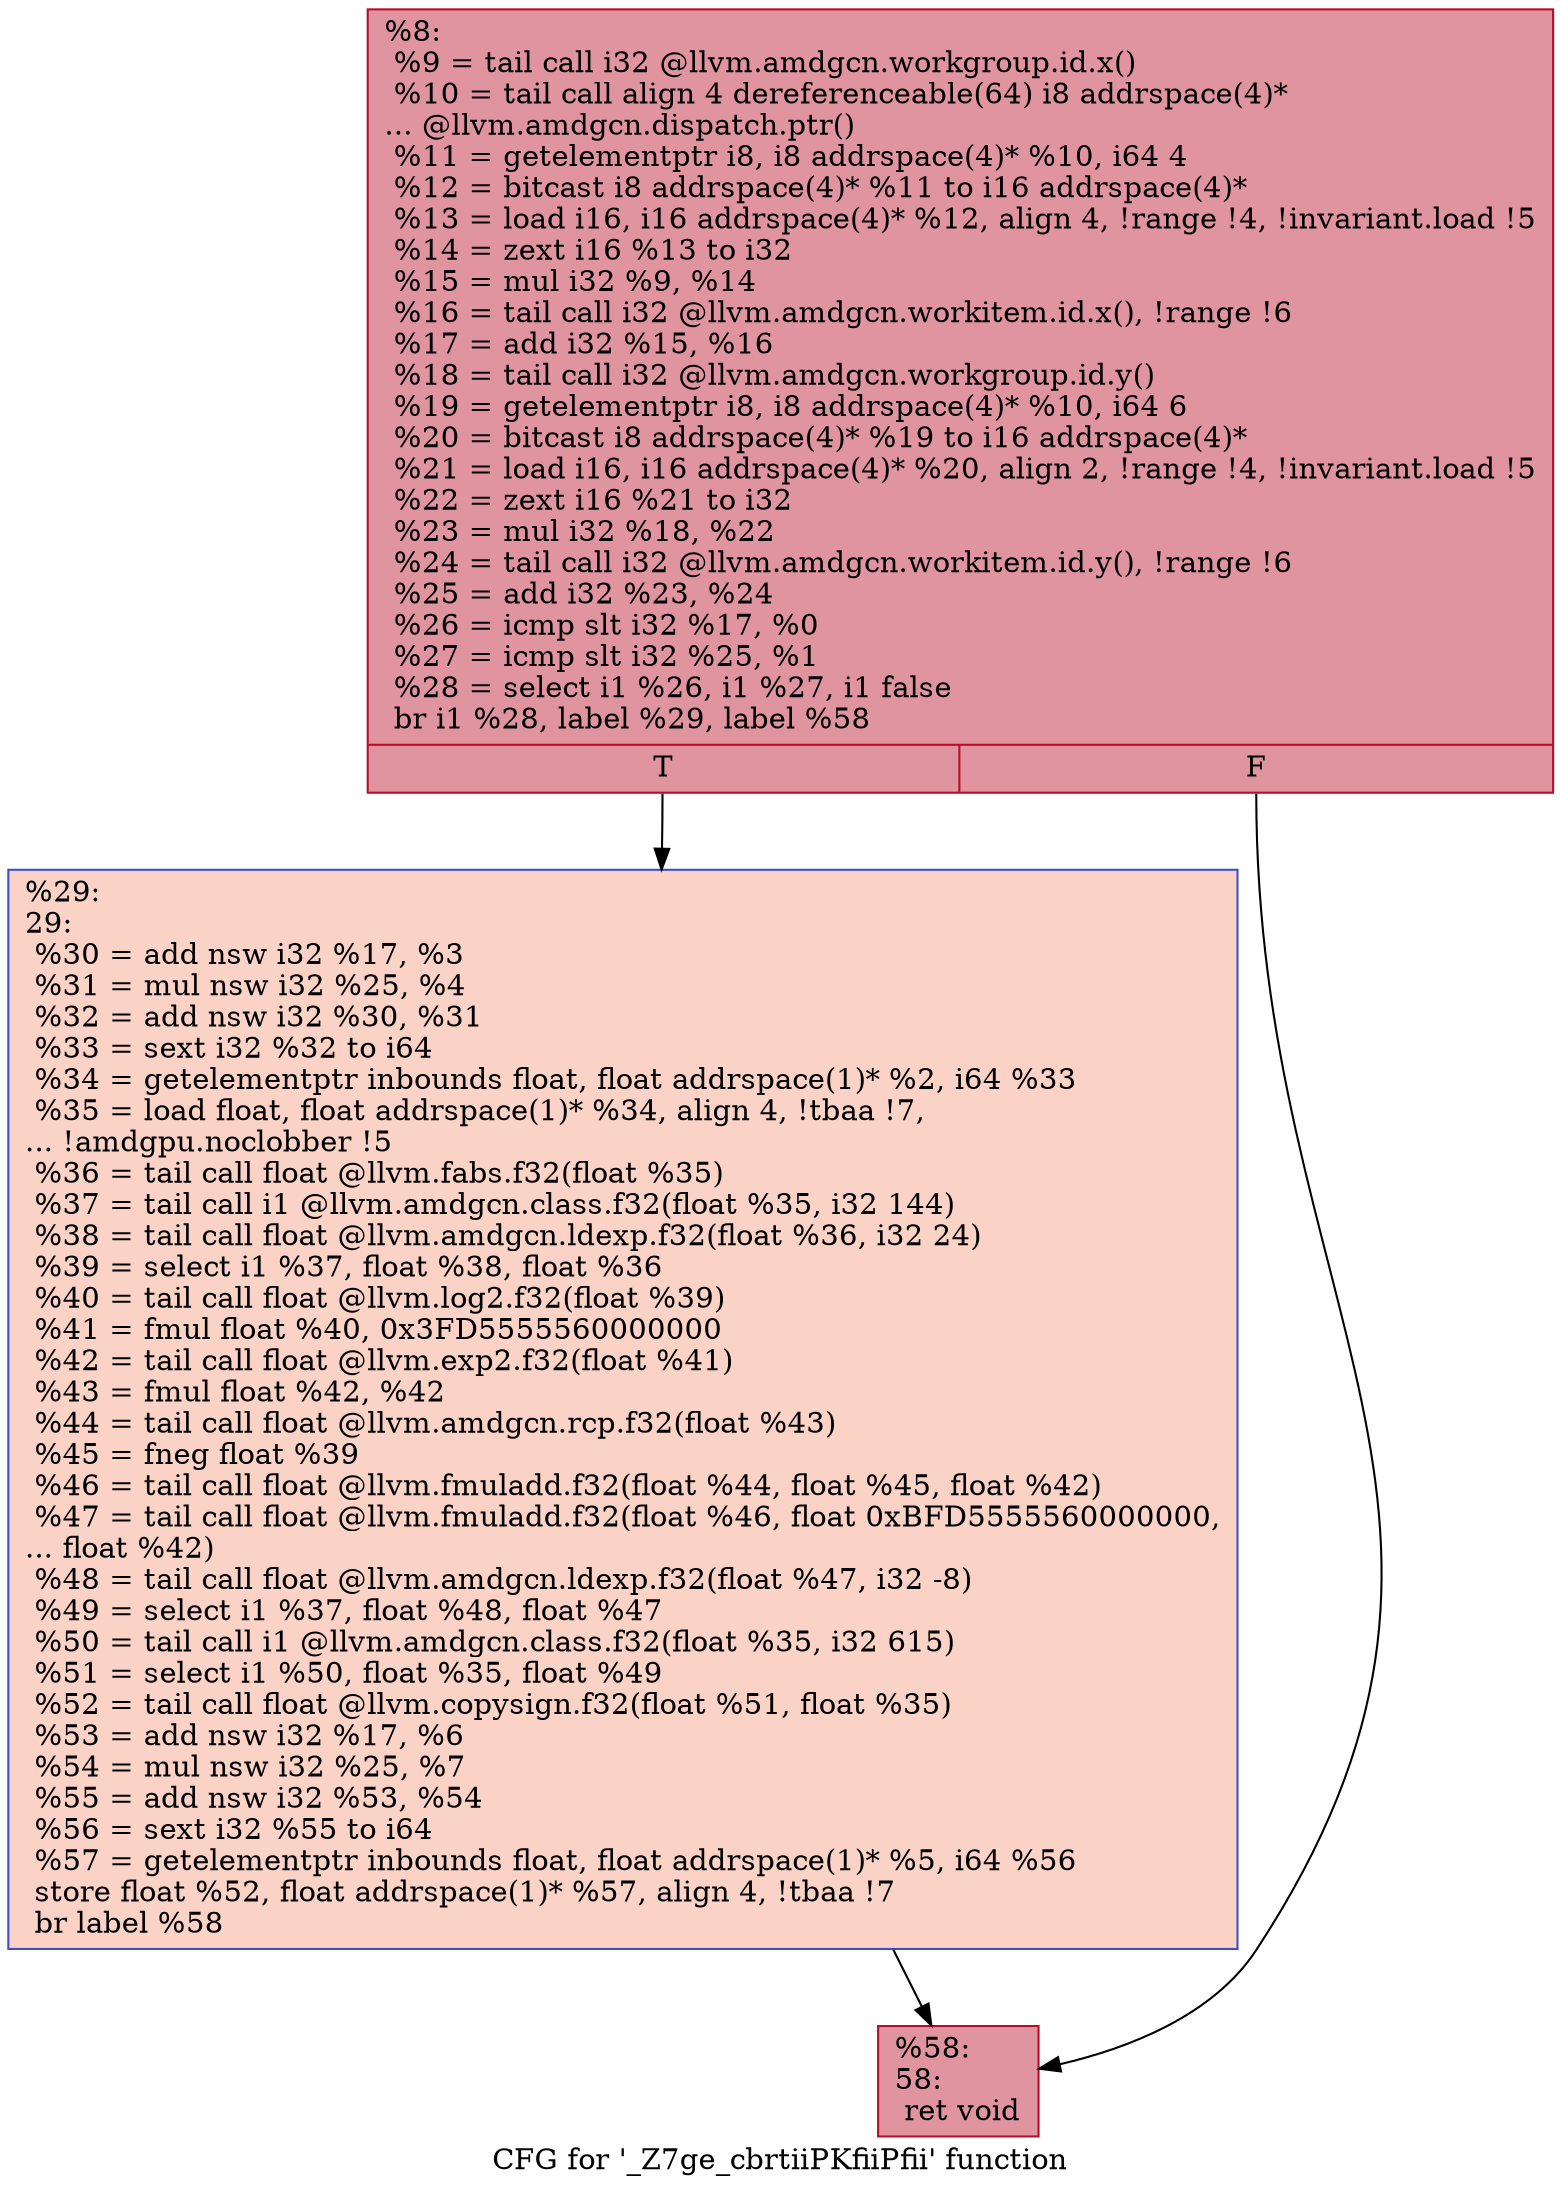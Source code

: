 digraph "CFG for '_Z7ge_cbrtiiPKfiiPfii' function" {
	label="CFG for '_Z7ge_cbrtiiPKfiiPfii' function";

	Node0x5b04d30 [shape=record,color="#b70d28ff", style=filled, fillcolor="#b70d2870",label="{%8:\l  %9 = tail call i32 @llvm.amdgcn.workgroup.id.x()\l  %10 = tail call align 4 dereferenceable(64) i8 addrspace(4)*\l... @llvm.amdgcn.dispatch.ptr()\l  %11 = getelementptr i8, i8 addrspace(4)* %10, i64 4\l  %12 = bitcast i8 addrspace(4)* %11 to i16 addrspace(4)*\l  %13 = load i16, i16 addrspace(4)* %12, align 4, !range !4, !invariant.load !5\l  %14 = zext i16 %13 to i32\l  %15 = mul i32 %9, %14\l  %16 = tail call i32 @llvm.amdgcn.workitem.id.x(), !range !6\l  %17 = add i32 %15, %16\l  %18 = tail call i32 @llvm.amdgcn.workgroup.id.y()\l  %19 = getelementptr i8, i8 addrspace(4)* %10, i64 6\l  %20 = bitcast i8 addrspace(4)* %19 to i16 addrspace(4)*\l  %21 = load i16, i16 addrspace(4)* %20, align 2, !range !4, !invariant.load !5\l  %22 = zext i16 %21 to i32\l  %23 = mul i32 %18, %22\l  %24 = tail call i32 @llvm.amdgcn.workitem.id.y(), !range !6\l  %25 = add i32 %23, %24\l  %26 = icmp slt i32 %17, %0\l  %27 = icmp slt i32 %25, %1\l  %28 = select i1 %26, i1 %27, i1 false\l  br i1 %28, label %29, label %58\l|{<s0>T|<s1>F}}"];
	Node0x5b04d30:s0 -> Node0x5b08770;
	Node0x5b04d30:s1 -> Node0x5b08800;
	Node0x5b08770 [shape=record,color="#3d50c3ff", style=filled, fillcolor="#f59c7d70",label="{%29:\l29:                                               \l  %30 = add nsw i32 %17, %3\l  %31 = mul nsw i32 %25, %4\l  %32 = add nsw i32 %30, %31\l  %33 = sext i32 %32 to i64\l  %34 = getelementptr inbounds float, float addrspace(1)* %2, i64 %33\l  %35 = load float, float addrspace(1)* %34, align 4, !tbaa !7,\l... !amdgpu.noclobber !5\l  %36 = tail call float @llvm.fabs.f32(float %35)\l  %37 = tail call i1 @llvm.amdgcn.class.f32(float %35, i32 144)\l  %38 = tail call float @llvm.amdgcn.ldexp.f32(float %36, i32 24)\l  %39 = select i1 %37, float %38, float %36\l  %40 = tail call float @llvm.log2.f32(float %39)\l  %41 = fmul float %40, 0x3FD5555560000000\l  %42 = tail call float @llvm.exp2.f32(float %41)\l  %43 = fmul float %42, %42\l  %44 = tail call float @llvm.amdgcn.rcp.f32(float %43)\l  %45 = fneg float %39\l  %46 = tail call float @llvm.fmuladd.f32(float %44, float %45, float %42)\l  %47 = tail call float @llvm.fmuladd.f32(float %46, float 0xBFD5555560000000,\l... float %42)\l  %48 = tail call float @llvm.amdgcn.ldexp.f32(float %47, i32 -8)\l  %49 = select i1 %37, float %48, float %47\l  %50 = tail call i1 @llvm.amdgcn.class.f32(float %35, i32 615)\l  %51 = select i1 %50, float %35, float %49\l  %52 = tail call float @llvm.copysign.f32(float %51, float %35)\l  %53 = add nsw i32 %17, %6\l  %54 = mul nsw i32 %25, %7\l  %55 = add nsw i32 %53, %54\l  %56 = sext i32 %55 to i64\l  %57 = getelementptr inbounds float, float addrspace(1)* %5, i64 %56\l  store float %52, float addrspace(1)* %57, align 4, !tbaa !7\l  br label %58\l}"];
	Node0x5b08770 -> Node0x5b08800;
	Node0x5b08800 [shape=record,color="#b70d28ff", style=filled, fillcolor="#b70d2870",label="{%58:\l58:                                               \l  ret void\l}"];
}
